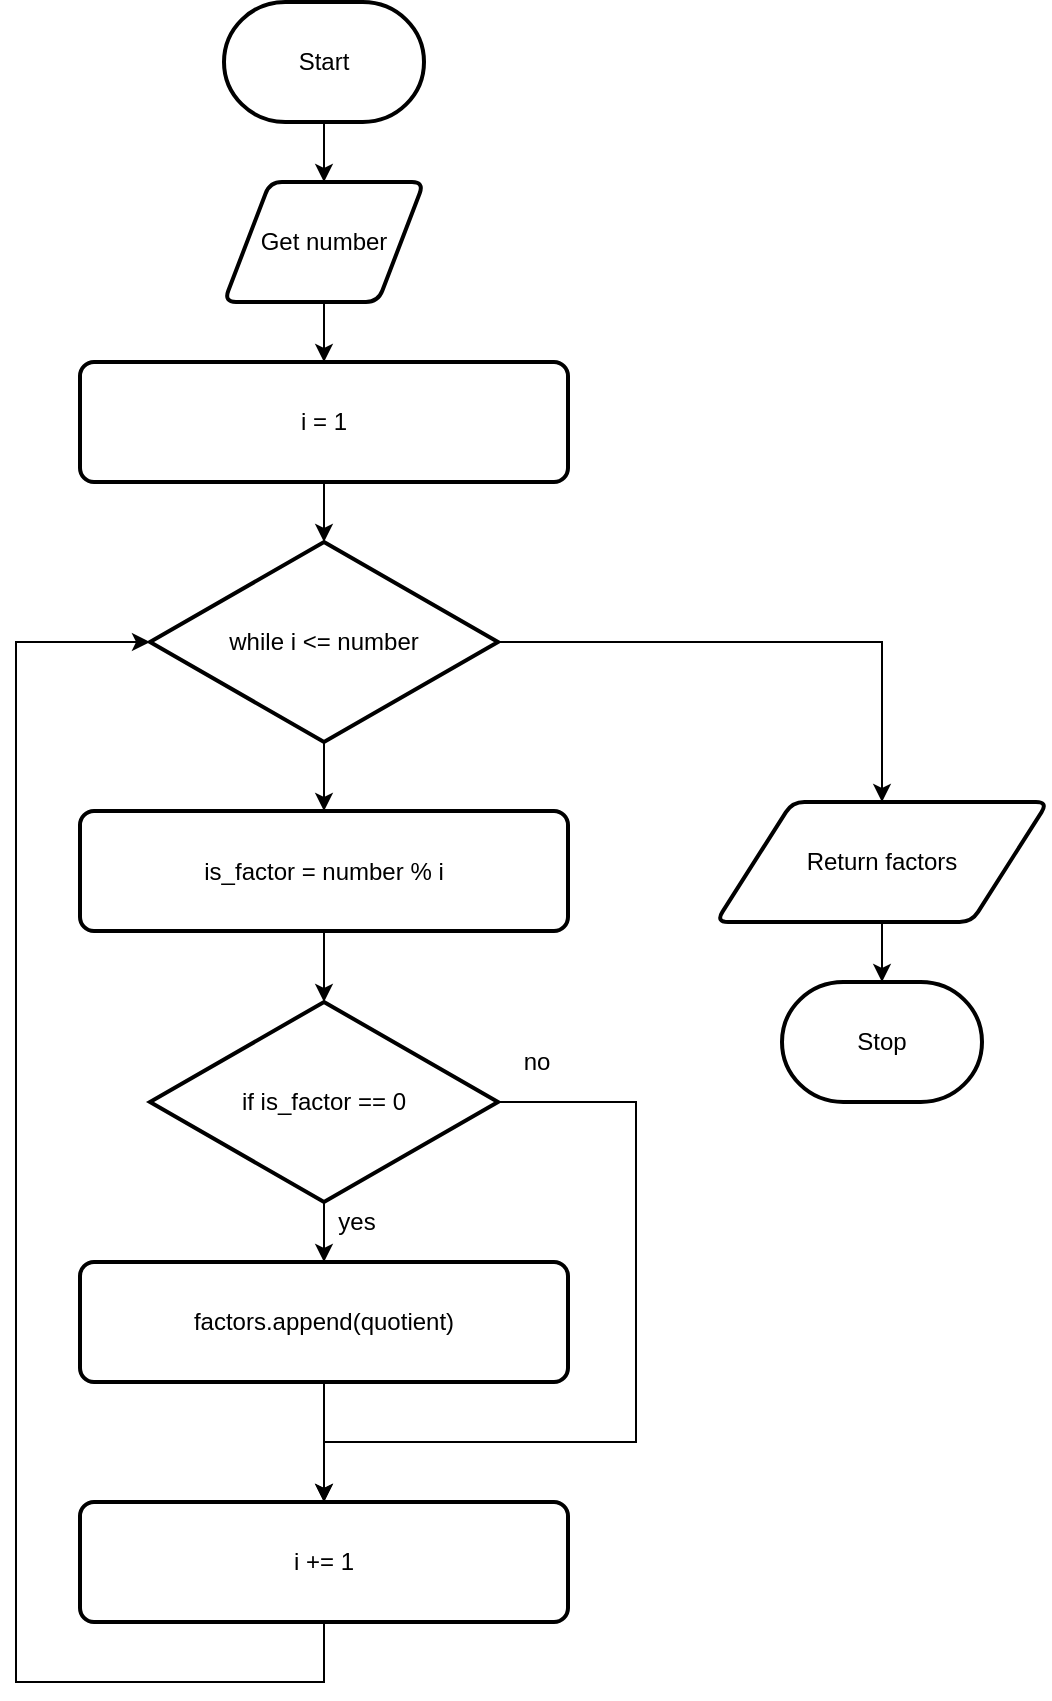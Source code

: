 <mxfile>
    <diagram id="aqkya4TFRdpiTSBKbrii" name="Flowchart">
        <mxGraphModel dx="1074" dy="1886" grid="1" gridSize="10" guides="1" tooltips="1" connect="1" arrows="1" fold="1" page="1" pageScale="1" pageWidth="827" pageHeight="1169" math="0" shadow="0">
            <root>
                <mxCell id="7Z-LrOooxTyzb09muiCP-0"/>
                <mxCell id="7Z-LrOooxTyzb09muiCP-1" parent="7Z-LrOooxTyzb09muiCP-0"/>
                <mxCell id="7Z-LrOooxTyzb09muiCP-7" value="" style="edgeStyle=none;html=1;" parent="7Z-LrOooxTyzb09muiCP-1" source="7Z-LrOooxTyzb09muiCP-2" target="7Z-LrOooxTyzb09muiCP-3" edge="1">
                    <mxGeometry relative="1" as="geometry"/>
                </mxCell>
                <mxCell id="7Z-LrOooxTyzb09muiCP-2" value="Start" style="strokeWidth=2;html=1;shape=mxgraph.flowchart.terminator;whiteSpace=wrap;" parent="7Z-LrOooxTyzb09muiCP-1" vertex="1">
                    <mxGeometry x="364" y="-10" width="100" height="60" as="geometry"/>
                </mxCell>
                <mxCell id="19" value="" style="edgeStyle=orthogonalEdgeStyle;rounded=0;html=1;" edge="1" parent="7Z-LrOooxTyzb09muiCP-1" source="7Z-LrOooxTyzb09muiCP-3" target="17">
                    <mxGeometry relative="1" as="geometry"/>
                </mxCell>
                <mxCell id="7Z-LrOooxTyzb09muiCP-3" value="Get number" style="shape=parallelogram;html=1;strokeWidth=2;perimeter=parallelogramPerimeter;whiteSpace=wrap;rounded=1;arcSize=12;size=0.23;" parent="7Z-LrOooxTyzb09muiCP-1" vertex="1">
                    <mxGeometry x="364" y="80" width="100" height="60" as="geometry"/>
                </mxCell>
                <mxCell id="7Z-LrOooxTyzb09muiCP-10" value="" style="edgeStyle=none;html=1;" parent="7Z-LrOooxTyzb09muiCP-1" source="7Z-LrOooxTyzb09muiCP-5" target="7Z-LrOooxTyzb09muiCP-6" edge="1">
                    <mxGeometry relative="1" as="geometry"/>
                </mxCell>
                <mxCell id="7Z-LrOooxTyzb09muiCP-5" value="Return factors" style="shape=parallelogram;html=1;strokeWidth=2;perimeter=parallelogramPerimeter;whiteSpace=wrap;rounded=1;arcSize=12;size=0.23;" parent="7Z-LrOooxTyzb09muiCP-1" vertex="1">
                    <mxGeometry x="610" y="390" width="166" height="60" as="geometry"/>
                </mxCell>
                <mxCell id="7Z-LrOooxTyzb09muiCP-6" value="Stop" style="strokeWidth=2;html=1;shape=mxgraph.flowchart.terminator;whiteSpace=wrap;" parent="7Z-LrOooxTyzb09muiCP-1" vertex="1">
                    <mxGeometry x="643" y="480" width="100" height="60" as="geometry"/>
                </mxCell>
                <mxCell id="3" value="" style="edgeStyle=none;html=1;" parent="7Z-LrOooxTyzb09muiCP-1" target="2" edge="1">
                    <mxGeometry relative="1" as="geometry">
                        <mxPoint x="414" y="350" as="sourcePoint"/>
                    </mxGeometry>
                </mxCell>
                <mxCell id="9" value="" style="edgeStyle=none;html=1;" edge="1" parent="7Z-LrOooxTyzb09muiCP-1" source="2" target="8">
                    <mxGeometry relative="1" as="geometry"/>
                </mxCell>
                <mxCell id="2" value="is_factor = number % i" style="rounded=1;whiteSpace=wrap;html=1;absoluteArcSize=1;arcSize=14;strokeWidth=2;" parent="7Z-LrOooxTyzb09muiCP-1" vertex="1">
                    <mxGeometry x="292" y="394.5" width="244" height="60" as="geometry"/>
                </mxCell>
                <mxCell id="16" style="edgeStyle=orthogonalEdgeStyle;rounded=0;html=1;entryX=0.5;entryY=0;entryDx=0;entryDy=0;" edge="1" parent="7Z-LrOooxTyzb09muiCP-1" source="4" target="7Z-LrOooxTyzb09muiCP-5">
                    <mxGeometry relative="1" as="geometry"/>
                </mxCell>
                <mxCell id="4" value="while i &amp;lt;= number" style="strokeWidth=2;html=1;shape=mxgraph.flowchart.decision;whiteSpace=wrap;" parent="7Z-LrOooxTyzb09muiCP-1" vertex="1">
                    <mxGeometry x="327" y="260" width="174" height="100" as="geometry"/>
                </mxCell>
                <mxCell id="11" value="" style="edgeStyle=none;html=1;" edge="1" parent="7Z-LrOooxTyzb09muiCP-1" source="8" target="10">
                    <mxGeometry relative="1" as="geometry"/>
                </mxCell>
                <mxCell id="22" style="edgeStyle=orthogonalEdgeStyle;rounded=0;html=1;entryX=0.5;entryY=0;entryDx=0;entryDy=0;" edge="1" parent="7Z-LrOooxTyzb09muiCP-1" source="8" target="20">
                    <mxGeometry relative="1" as="geometry">
                        <Array as="points">
                            <mxPoint x="570" y="540"/>
                            <mxPoint x="570" y="710"/>
                            <mxPoint x="414" y="710"/>
                        </Array>
                    </mxGeometry>
                </mxCell>
                <mxCell id="8" value="if is_factor == 0" style="strokeWidth=2;html=1;shape=mxgraph.flowchart.decision;whiteSpace=wrap;" vertex="1" parent="7Z-LrOooxTyzb09muiCP-1">
                    <mxGeometry x="327" y="490" width="174" height="100" as="geometry"/>
                </mxCell>
                <mxCell id="21" style="edgeStyle=orthogonalEdgeStyle;rounded=0;html=1;entryX=0.5;entryY=0;entryDx=0;entryDy=0;" edge="1" parent="7Z-LrOooxTyzb09muiCP-1" source="10" target="20">
                    <mxGeometry relative="1" as="geometry"/>
                </mxCell>
                <mxCell id="10" value="factors.append(quotient)" style="rounded=1;whiteSpace=wrap;html=1;absoluteArcSize=1;arcSize=14;strokeWidth=2;" vertex="1" parent="7Z-LrOooxTyzb09muiCP-1">
                    <mxGeometry x="292" y="620" width="244" height="60" as="geometry"/>
                </mxCell>
                <mxCell id="14" value="yes" style="text;html=1;align=center;verticalAlign=middle;resizable=0;points=[];autosize=1;strokeColor=none;fillColor=none;" vertex="1" parent="7Z-LrOooxTyzb09muiCP-1">
                    <mxGeometry x="415" y="590" width="30" height="20" as="geometry"/>
                </mxCell>
                <mxCell id="15" value="no" style="text;html=1;align=center;verticalAlign=middle;resizable=0;points=[];autosize=1;strokeColor=none;fillColor=none;" vertex="1" parent="7Z-LrOooxTyzb09muiCP-1">
                    <mxGeometry x="505" y="510" width="30" height="20" as="geometry"/>
                </mxCell>
                <mxCell id="18" value="" style="edgeStyle=orthogonalEdgeStyle;rounded=0;html=1;" edge="1" parent="7Z-LrOooxTyzb09muiCP-1" source="17" target="4">
                    <mxGeometry relative="1" as="geometry"/>
                </mxCell>
                <mxCell id="17" value="i = 1" style="rounded=1;whiteSpace=wrap;html=1;absoluteArcSize=1;arcSize=14;strokeWidth=2;" vertex="1" parent="7Z-LrOooxTyzb09muiCP-1">
                    <mxGeometry x="292" y="170" width="244" height="60" as="geometry"/>
                </mxCell>
                <mxCell id="23" style="edgeStyle=orthogonalEdgeStyle;rounded=0;html=1;entryX=0;entryY=0.5;entryDx=0;entryDy=0;entryPerimeter=0;" edge="1" parent="7Z-LrOooxTyzb09muiCP-1" source="20" target="4">
                    <mxGeometry relative="1" as="geometry">
                        <Array as="points">
                            <mxPoint x="414" y="830"/>
                            <mxPoint x="260" y="830"/>
                            <mxPoint x="260" y="310"/>
                        </Array>
                    </mxGeometry>
                </mxCell>
                <mxCell id="20" value="i += 1" style="rounded=1;whiteSpace=wrap;html=1;absoluteArcSize=1;arcSize=14;strokeWidth=2;" vertex="1" parent="7Z-LrOooxTyzb09muiCP-1">
                    <mxGeometry x="292" y="740" width="244" height="60" as="geometry"/>
                </mxCell>
            </root>
        </mxGraphModel>
    </diagram>
    <diagram id="KjG14Q_7bZ2Fs4syXYFA" name="Top Down">
        <mxGraphModel dx="1074" dy="760" grid="1" gridSize="10" guides="1" tooltips="1" connect="1" arrows="1" fold="1" page="1" pageScale="1" pageWidth="827" pageHeight="1169" math="0" shadow="0">
            <root>
                <mxCell id="0"/>
                <mxCell id="1" parent="0"/>
                <mxCell id="QtO_xw6DOo0jZK6YUWM9-8" value="" style="edgeStyle=none;html=1;" edge="1" parent="1" source="QtO_xw6DOo0jZK6YUWM9-1" target="QtO_xw6DOo0jZK6YUWM9-3">
                    <mxGeometry relative="1" as="geometry"/>
                </mxCell>
                <mxCell id="QtO_xw6DOo0jZK6YUWM9-9" style="edgeStyle=orthogonalEdgeStyle;html=1;entryX=0.5;entryY=0;entryDx=0;entryDy=0;rounded=0;" edge="1" parent="1" source="QtO_xw6DOo0jZK6YUWM9-1" target="QtO_xw6DOo0jZK6YUWM9-2">
                    <mxGeometry relative="1" as="geometry">
                        <Array as="points">
                            <mxPoint x="414" y="160"/>
                            <mxPoint x="260" y="160"/>
                        </Array>
                    </mxGeometry>
                </mxCell>
                <mxCell id="QtO_xw6DOo0jZK6YUWM9-10" style="edgeStyle=orthogonalEdgeStyle;html=1;entryX=0.5;entryY=0;entryDx=0;entryDy=0;rounded=0;" edge="1" parent="1" source="QtO_xw6DOo0jZK6YUWM9-1" target="QtO_xw6DOo0jZK6YUWM9-4">
                    <mxGeometry relative="1" as="geometry">
                        <Array as="points">
                            <mxPoint x="414" y="160"/>
                            <mxPoint x="570" y="160"/>
                        </Array>
                    </mxGeometry>
                </mxCell>
                <mxCell id="QtO_xw6DOo0jZK6YUWM9-1" value="Circumference" style="rounded=0;whiteSpace=wrap;html=1;" vertex="1" parent="1">
                    <mxGeometry x="354" y="80" width="120" height="60" as="geometry"/>
                </mxCell>
                <mxCell id="QtO_xw6DOo0jZK6YUWM9-11" value="" style="edgeStyle=orthogonalEdgeStyle;rounded=0;html=1;" edge="1" parent="1" source="QtO_xw6DOo0jZK6YUWM9-2" target="QtO_xw6DOo0jZK6YUWM9-5">
                    <mxGeometry relative="1" as="geometry"/>
                </mxCell>
                <mxCell id="QtO_xw6DOo0jZK6YUWM9-2" value="Input" style="rounded=0;whiteSpace=wrap;html=1;" vertex="1" parent="1">
                    <mxGeometry x="200" y="180" width="120" height="60" as="geometry"/>
                </mxCell>
                <mxCell id="QtO_xw6DOo0jZK6YUWM9-12" value="" style="edgeStyle=orthogonalEdgeStyle;rounded=0;html=1;" edge="1" parent="1" source="QtO_xw6DOo0jZK6YUWM9-3" target="QtO_xw6DOo0jZK6YUWM9-6">
                    <mxGeometry relative="1" as="geometry"/>
                </mxCell>
                <mxCell id="QtO_xw6DOo0jZK6YUWM9-3" value="Process" style="rounded=0;whiteSpace=wrap;html=1;" vertex="1" parent="1">
                    <mxGeometry x="354" y="180" width="120" height="60" as="geometry"/>
                </mxCell>
                <mxCell id="QtO_xw6DOo0jZK6YUWM9-13" value="" style="edgeStyle=orthogonalEdgeStyle;rounded=0;html=1;" edge="1" parent="1" source="QtO_xw6DOo0jZK6YUWM9-4" target="QtO_xw6DOo0jZK6YUWM9-7">
                    <mxGeometry relative="1" as="geometry"/>
                </mxCell>
                <mxCell id="QtO_xw6DOo0jZK6YUWM9-4" value="output" style="rounded=0;whiteSpace=wrap;html=1;" vertex="1" parent="1">
                    <mxGeometry x="510" y="180" width="120" height="60" as="geometry"/>
                </mxCell>
                <mxCell id="QtO_xw6DOo0jZK6YUWM9-5" value="Get radius" style="rounded=0;whiteSpace=wrap;html=1;" vertex="1" parent="1">
                    <mxGeometry x="200" y="280" width="120" height="60" as="geometry"/>
                </mxCell>
                <mxCell id="QtO_xw6DOo0jZK6YUWM9-6" value="circumference = tau * radius" style="rounded=0;whiteSpace=wrap;html=1;" vertex="1" parent="1">
                    <mxGeometry x="354" y="280" width="120" height="60" as="geometry"/>
                </mxCell>
                <mxCell id="QtO_xw6DOo0jZK6YUWM9-7" value="Display circumference" style="rounded=0;whiteSpace=wrap;html=1;" vertex="1" parent="1">
                    <mxGeometry x="510" y="280" width="120" height="60" as="geometry"/>
                </mxCell>
            </root>
        </mxGraphModel>
    </diagram>
</mxfile>